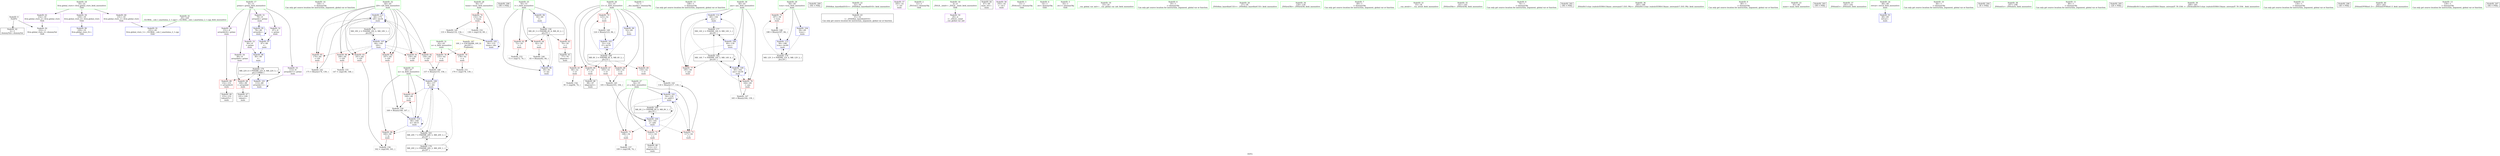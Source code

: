 digraph "SVFG" {
	label="SVFG";

	Node0x55d186f263c0 [shape=record,color=grey,label="{NodeID: 0\nNullPtr}"];
	Node0x55d186f263c0 -> Node0x55d186f406a0[style=solid];
	Node0x55d186f263c0 -> Node0x55d186f440b0[style=solid];
	Node0x55d186f40cb0 [shape=record,color=blue,label="{NodeID: 97\n87\<--89\n\<--\nmain\n}"];
	Node0x55d186f40cb0 -> Node0x55d186f40d80[style=dashed];
	Node0x55d186f26740 [shape=record,color=green,label="{NodeID: 14\n144\<--1\n\<--dummyObj\nCan only get source location for instruction, argument, global var or function.}"];
	Node0x55d186f45880 [shape=record,color=blue,label="{NodeID: 111\n64\<--175\ni20\<--inc34\nmain\n}"];
	Node0x55d186f45880 -> Node0x55d186f43690[style=dashed];
	Node0x55d186f45880 -> Node0x55d186f43760[style=dashed];
	Node0x55d186f45880 -> Node0x55d186f43830[style=dashed];
	Node0x55d186f45880 -> Node0x55d186f43900[style=dashed];
	Node0x55d186f45880 -> Node0x55d186f439d0[style=dashed];
	Node0x55d186f45880 -> Node0x55d186f43aa0[style=dashed];
	Node0x55d186f45880 -> Node0x55d186f45880[style=dashed];
	Node0x55d186f45880 -> Node0x55d186f53d50[style=dashed];
	Node0x55d186f3fa50 [shape=record,color=green,label="{NodeID: 28\n56\<--57\ntnum\<--tnum_field_insensitive\nmain\n}"];
	Node0x55d186f3fa50 -> Node0x55d186f431b0[style=solid];
	Node0x55d186f3fa50 -> Node0x55d186f41330[style=solid];
	Node0x55d186f610e0 [shape=record,color=black,label="{NodeID: 208\n190 = PHI()\n}"];
	Node0x55d186f406a0 [shape=record,color=black,label="{NodeID: 42\n2\<--3\ndummyVal\<--dummyVal\n}"];
	Node0x55d186f42280 [shape=record,color=purple,label="{NodeID: 56\n151\<--8\narrayidx24\<--prime\nmain\n}"];
	Node0x55d186f42280 -> Node0x55d186f43de0[style=solid];
	Node0x55d186f488c0 [shape=record,color=grey,label="{NodeID: 153\n73 = cmp(72, 74, )\n}"];
	Node0x55d186f42e70 [shape=record,color=red,label="{NodeID: 70\n123\<--52\n\<--i1\nmain\n}"];
	Node0x55d186f42e70 -> Node0x55d186f482c0[style=solid];
	Node0x55d186f439d0 [shape=record,color=red,label="{NodeID: 84\n167\<--64\n\<--i20\nmain\n}"];
	Node0x55d186f439d0 -> Node0x55d186f48440[style=solid];
	Node0x55d186f254d0 [shape=record,color=green,label="{NodeID: 1\n7\<--1\n__dso_handle\<--dummyObj\nGlob }"];
	Node0x55d186f40d80 [shape=record,color=blue,label="{NodeID: 98\n90\<--89\n\<--\nmain\n}"];
	Node0x55d186f40d80 -> Node0x55d186f51550[style=dashed];
	Node0x55d186f26810 [shape=record,color=green,label="{NodeID: 15\n148\<--1\n\<--dummyObj\nCan only get source location for instruction, argument, global var or function.}"];
	Node0x55d186f45950 [shape=record,color=blue,label="{NodeID: 112\n60\<--144\nans\<--\nmain\n}"];
	Node0x55d186f45950 -> Node0x55d186f43420[style=dashed];
	Node0x55d186f45950 -> Node0x55d186f53850[style=dashed];
	Node0x55d186f3fb20 [shape=record,color=green,label="{NodeID: 29\n58\<--59\ntcou\<--tcou_field_insensitive\nmain\n}"];
	Node0x55d186f3fb20 -> Node0x55d186f43280[style=solid];
	Node0x55d186f3fb20 -> Node0x55d186f41260[style=solid];
	Node0x55d186f3fb20 -> Node0x55d186f45a20[style=solid];
	Node0x55d186f611e0 [shape=record,color=black,label="{NodeID: 209\n194 = PHI()\n}"];
	Node0x55d186f407a0 [shape=record,color=black,label="{NodeID: 43\n31\<--32\n\<--_ZNSt8ios_base4InitD1Ev\nCan only get source location for instruction, argument, global var or function.}"];
	Node0x55d186f42350 [shape=record,color=purple,label="{NodeID: 57\n183\<--14\n\<--.str\nmain\n}"];
	Node0x55d186f48a40 [shape=record,color=grey,label="{NodeID: 154\n95 = cmp(94, 74, )\n}"];
	Node0x55d186f42f40 [shape=record,color=red,label="{NodeID: 71\n108\<--54\n\<--j\nmain\n}"];
	Node0x55d186f42f40 -> Node0x55d186f48ec0[style=solid];
	Node0x55d186f50b50 [shape=record,color=black,label="{NodeID: 168\nMR_6V_3 = PHI(MR_6V_4, MR_6V_2, )\npts\{53 \}\n}"];
	Node0x55d186f50b50 -> Node0x55d186f42a60[style=dashed];
	Node0x55d186f50b50 -> Node0x55d186f42b30[style=dashed];
	Node0x55d186f50b50 -> Node0x55d186f42c00[style=dashed];
	Node0x55d186f50b50 -> Node0x55d186f42cd0[style=dashed];
	Node0x55d186f50b50 -> Node0x55d186f42da0[style=dashed];
	Node0x55d186f50b50 -> Node0x55d186f42e70[style=dashed];
	Node0x55d186f50b50 -> Node0x55d186f41190[style=dashed];
	Node0x55d186f43aa0 [shape=record,color=red,label="{NodeID: 85\n174\<--64\n\<--i20\nmain\n}"];
	Node0x55d186f43aa0 -> Node0x55d186f41720[style=solid];
	Node0x55d186f26990 [shape=record,color=green,label="{NodeID: 2\n12\<--1\n_ZSt3cin\<--dummyObj\nGlob }"];
	Node0x55d186f40e50 [shape=record,color=blue,label="{NodeID: 99\n52\<--69\ni1\<--\nmain\n}"];
	Node0x55d186f40e50 -> Node0x55d186f50b50[style=dashed];
	Node0x55d186f27130 [shape=record,color=green,label="{NodeID: 16\n4\<--6\n_ZStL8__ioinit\<--_ZStL8__ioinit_field_insensitive\nGlob }"];
	Node0x55d186f27130 -> Node0x55d186f41da0[style=solid];
	Node0x55d186f45a20 [shape=record,color=blue,label="{NodeID: 113\n58\<--188\ntcou\<--inc40\nmain\n}"];
	Node0x55d186f45a20 -> Node0x55d186f53350[style=dashed];
	Node0x55d186f3fbf0 [shape=record,color=green,label="{NodeID: 30\n60\<--61\nans\<--ans_field_insensitive\nmain\n}"];
	Node0x55d186f3fbf0 -> Node0x55d186f43350[style=solid];
	Node0x55d186f3fbf0 -> Node0x55d186f43420[style=solid];
	Node0x55d186f3fbf0 -> Node0x55d186f45470[style=solid];
	Node0x55d186f3fbf0 -> Node0x55d186f456e0[style=solid];
	Node0x55d186f3fbf0 -> Node0x55d186f45950[style=solid];
	Node0x55d186f408a0 [shape=record,color=black,label="{NodeID: 44\n47\<--69\nmain_ret\<--\nmain\n}"];
	Node0x55d186f415a0 [shape=record,color=grey,label="{NodeID: 141\n133 = Binary(132, 134, )\n}"];
	Node0x55d186f415a0 -> Node0x55d186f41330[style=solid];
	Node0x55d186f42420 [shape=record,color=purple,label="{NodeID: 58\n193\<--16\n\<--.str.1\nmain\n}"];
	Node0x55d186f48bc0 [shape=record,color=grey,label="{NodeID: 155\n147 = cmp(146, 148, )\n}"];
	Node0x55d186f43010 [shape=record,color=red,label="{NodeID: 72\n111\<--54\n\<--j\nmain\n}"];
	Node0x55d186f43010 -> Node0x55d186f41c00[style=solid];
	Node0x55d186f51050 [shape=record,color=black,label="{NodeID: 169\nMR_8V_2 = PHI(MR_8V_6, MR_8V_1, )\npts\{55 \}\n}"];
	Node0x55d186f51050 -> Node0x55d186f40f20[style=dashed];
	Node0x55d186f51050 -> Node0x55d186f51050[style=dashed];
	Node0x55d186f43b70 [shape=record,color=red,label="{NodeID: 86\n160\<--66\n\<--m\nmain\n}"];
	Node0x55d186f43b70 -> Node0x55d186f48d40[style=solid];
	Node0x55d186f26ba0 [shape=record,color=green,label="{NodeID: 3\n13\<--1\n_ZSt4cout\<--dummyObj\nGlob }"];
	Node0x55d186f40f20 [shape=record,color=blue,label="{NodeID: 100\n54\<--105\nj\<--add\nmain\n}"];
	Node0x55d186f40f20 -> Node0x55d186f42f40[style=dashed];
	Node0x55d186f40f20 -> Node0x55d186f43010[style=dashed];
	Node0x55d186f40f20 -> Node0x55d186f430e0[style=dashed];
	Node0x55d186f40f20 -> Node0x55d186f410c0[style=dashed];
	Node0x55d186f40f20 -> Node0x55d186f51050[style=dashed];
	Node0x55d186f27200 [shape=record,color=green,label="{NodeID: 17\n8\<--11\nprime\<--prime_field_insensitive\nGlob }"];
	Node0x55d186f27200 -> Node0x55d186f41e70[style=solid];
	Node0x55d186f27200 -> Node0x55d186f41f40[style=solid];
	Node0x55d186f27200 -> Node0x55d186f42010[style=solid];
	Node0x55d186f27200 -> Node0x55d186f420e0[style=solid];
	Node0x55d186f27200 -> Node0x55d186f421b0[style=solid];
	Node0x55d186f27200 -> Node0x55d186f42280[style=solid];
	Node0x55d186f3fcc0 [shape=record,color=green,label="{NodeID: 31\n62\<--63\nn\<--n_field_insensitive\nmain\n}"];
	Node0x55d186f3fcc0 -> Node0x55d186f434f0[style=solid];
	Node0x55d186f3fcc0 -> Node0x55d186f435c0[style=solid];
	Node0x55d186f40970 [shape=record,color=black,label="{NodeID: 45\n77\<--76\nidxprom\<--\nmain\n}"];
	Node0x55d186f41720 [shape=record,color=grey,label="{NodeID: 142\n175 = Binary(174, 139, )\n}"];
	Node0x55d186f41720 -> Node0x55d186f45880[style=solid];
	Node0x55d186f424f0 [shape=record,color=purple,label="{NodeID: 59\n230\<--18\nllvm.global_ctors_0\<--llvm.global_ctors\nGlob }"];
	Node0x55d186f424f0 -> Node0x55d186f43eb0[style=solid];
	Node0x55d186f48d40 [shape=record,color=grey,label="{NodeID: 156\n162 = cmp(160, 161, )\n}"];
	Node0x55d186f430e0 [shape=record,color=red,label="{NodeID: 73\n117\<--54\n\<--j\nmain\n}"];
	Node0x55d186f430e0 -> Node0x55d186f418a0[style=solid];
	Node0x55d186f51550 [shape=record,color=black,label="{NodeID: 170\nMR_22V_6 = PHI(MR_22V_9, MR_22V_5, )\npts\{110000 \}\n}"];
	Node0x55d186f51550 -> Node0x55d186f43d10[style=dashed];
	Node0x55d186f51550 -> Node0x55d186f43de0[style=dashed];
	Node0x55d186f51550 -> Node0x55d186f40ff0[style=dashed];
	Node0x55d186f51550 -> Node0x55d186f51550[style=dashed];
	Node0x55d186f43c40 [shape=record,color=red,label="{NodeID: 87\n168\<--66\n\<--m\nmain\n}"];
	Node0x55d186f43c40 -> Node0x55d186f48440[style=solid];
	Node0x55d186f279a0 [shape=record,color=green,label="{NodeID: 4\n14\<--1\n.str\<--dummyObj\nGlob }"];
	Node0x55d186f40ff0 [shape=record,color=blue,label="{NodeID: 101\n113\<--89\narrayidx11\<--\nmain\n}"];
	Node0x55d186f40ff0 -> Node0x55d186f40ff0[style=dashed];
	Node0x55d186f40ff0 -> Node0x55d186f51550[style=dashed];
	Node0x55d186f272d0 [shape=record,color=green,label="{NodeID: 18\n18\<--22\nllvm.global_ctors\<--llvm.global_ctors_field_insensitive\nGlob }"];
	Node0x55d186f272d0 -> Node0x55d186f424f0[style=solid];
	Node0x55d186f272d0 -> Node0x55d186f425f0[style=solid];
	Node0x55d186f272d0 -> Node0x55d186f426f0[style=solid];
	Node0x55d186f3fd90 [shape=record,color=green,label="{NodeID: 32\n64\<--65\ni20\<--i20_field_insensitive\nmain\n}"];
	Node0x55d186f3fd90 -> Node0x55d186f43690[style=solid];
	Node0x55d186f3fd90 -> Node0x55d186f43760[style=solid];
	Node0x55d186f3fd90 -> Node0x55d186f43830[style=solid];
	Node0x55d186f3fd90 -> Node0x55d186f43900[style=solid];
	Node0x55d186f3fd90 -> Node0x55d186f439d0[style=solid];
	Node0x55d186f3fd90 -> Node0x55d186f43aa0[style=solid];
	Node0x55d186f3fd90 -> Node0x55d186f45540[style=solid];
	Node0x55d186f3fd90 -> Node0x55d186f45880[style=solid];
	Node0x55d186f40a40 [shape=record,color=black,label="{NodeID: 46\n98\<--97\nidxprom5\<--\nmain\n}"];
	Node0x55d186f418a0 [shape=record,color=grey,label="{NodeID: 143\n118 = Binary(117, 116, )\n}"];
	Node0x55d186f418a0 -> Node0x55d186f410c0[style=solid];
	Node0x55d186f425f0 [shape=record,color=purple,label="{NodeID: 60\n231\<--18\nllvm.global_ctors_1\<--llvm.global_ctors\nGlob }"];
	Node0x55d186f425f0 -> Node0x55d186f43fb0[style=solid];
	Node0x55d186f48ec0 [shape=record,color=grey,label="{NodeID: 157\n109 = cmp(108, 74, )\n}"];
	Node0x55d186f431b0 [shape=record,color=red,label="{NodeID: 74\n132\<--56\n\<--tnum\nmain\n}"];
	Node0x55d186f431b0 -> Node0x55d186f415a0[style=solid];
	Node0x55d186f431b0 -> Node0x55d186f48740[style=solid];
	Node0x55d186f43d10 [shape=record,color=red,label="{NodeID: 88\n100\<--99\n\<--arrayidx6\nmain\n}"];
	Node0x55d186f43d10 -> Node0x55d186f40b10[style=solid];
	Node0x55d186f27a30 [shape=record,color=green,label="{NodeID: 5\n16\<--1\n.str.1\<--dummyObj\nGlob }"];
	Node0x55d186f410c0 [shape=record,color=blue,label="{NodeID: 102\n54\<--118\nj\<--add13\nmain\n}"];
	Node0x55d186f410c0 -> Node0x55d186f42f40[style=dashed];
	Node0x55d186f410c0 -> Node0x55d186f43010[style=dashed];
	Node0x55d186f410c0 -> Node0x55d186f430e0[style=dashed];
	Node0x55d186f410c0 -> Node0x55d186f410c0[style=dashed];
	Node0x55d186f410c0 -> Node0x55d186f51050[style=dashed];
	Node0x55d186f273a0 [shape=record,color=green,label="{NodeID: 19\n23\<--24\n__cxx_global_var_init\<--__cxx_global_var_init_field_insensitive\n}"];
	Node0x55d186f3fe60 [shape=record,color=green,label="{NodeID: 33\n66\<--67\nm\<--m_field_insensitive\nmain\n}"];
	Node0x55d186f3fe60 -> Node0x55d186f43b70[style=solid];
	Node0x55d186f3fe60 -> Node0x55d186f43c40[style=solid];
	Node0x55d186f3fe60 -> Node0x55d186f45610[style=solid];
	Node0x55d186f3fe60 -> Node0x55d186f457b0[style=solid];
	Node0x55d186f40b10 [shape=record,color=black,label="{NodeID: 47\n101\<--100\ntobool\<--\nmain\n}"];
	Node0x55d186f41a20 [shape=record,color=grey,label="{NodeID: 144\n83 = Binary(82, 84, )\n}"];
	Node0x55d186f41a20 -> Node0x55d186f40be0[style=solid];
	Node0x55d186f426f0 [shape=record,color=purple,label="{NodeID: 61\n232\<--18\nllvm.global_ctors_2\<--llvm.global_ctors\nGlob }"];
	Node0x55d186f426f0 -> Node0x55d186f440b0[style=solid];
	Node0x55d186f4d950 [shape=record,color=black,label="{NodeID: 158\nMR_4V_3 = PHI(MR_4V_4, MR_4V_2, )\npts\{51 \}\n}"];
	Node0x55d186f4d950 -> Node0x55d186f427f0[style=dashed];
	Node0x55d186f4d950 -> Node0x55d186f428c0[style=dashed];
	Node0x55d186f4d950 -> Node0x55d186f42990[style=dashed];
	Node0x55d186f4d950 -> Node0x55d186f40be0[style=dashed];
	Node0x55d186f43280 [shape=record,color=red,label="{NodeID: 75\n187\<--58\n\<--tcou\nmain\n}"];
	Node0x55d186f43280 -> Node0x55d186f48140[style=solid];
	Node0x55d186f43de0 [shape=record,color=red,label="{NodeID: 89\n152\<--151\n\<--arrayidx24\nmain\n}"];
	Node0x55d186f43de0 -> Node0x55d186f41cd0[style=solid];
	Node0x55d186f27c40 [shape=record,color=green,label="{NodeID: 6\n19\<--1\n\<--dummyObj\nCan only get source location for instruction, argument, global var or function.}"];
	Node0x55d186f41190 [shape=record,color=blue,label="{NodeID: 103\n52\<--124\ni1\<--inc16\nmain\n}"];
	Node0x55d186f41190 -> Node0x55d186f50b50[style=dashed];
	Node0x55d186f27470 [shape=record,color=green,label="{NodeID: 20\n27\<--28\n_ZNSt8ios_base4InitC1Ev\<--_ZNSt8ios_base4InitC1Ev_field_insensitive\n}"];
	Node0x55d186f3ff30 [shape=record,color=green,label="{NodeID: 34\n129\<--130\n_ZNSirsERi\<--_ZNSirsERi_field_insensitive\n}"];
	Node0x55d186f41c00 [shape=record,color=black,label="{NodeID: 48\n112\<--111\nidxprom10\<--\nmain\n}"];
	Node0x55d186f47d00 [shape=record,color=grey,label="{NodeID: 145\n105 = Binary(103, 104, )\n}"];
	Node0x55d186f47d00 -> Node0x55d186f40f20[style=solid];
	Node0x55d186f427f0 [shape=record,color=red,label="{NodeID: 62\n72\<--50\n\<--i\nmain\n}"];
	Node0x55d186f427f0 -> Node0x55d186f488c0[style=solid];
	Node0x55d186f43350 [shape=record,color=red,label="{NodeID: 76\n164\<--60\n\<--ans\nmain\n}"];
	Node0x55d186f43350 -> Node0x55d186f47fc0[style=solid];
	Node0x55d186f43eb0 [shape=record,color=blue,label="{NodeID: 90\n230\<--19\nllvm.global_ctors_0\<--\nGlob }"];
	Node0x55d186f27cd0 [shape=record,color=green,label="{NodeID: 7\n69\<--1\n\<--dummyObj\nCan only get source location for instruction, argument, global var or function.}"];
	Node0x55d186f55fc0 [shape=record,color=yellow,style=double,label="{NodeID: 187\n16V_1 = ENCHI(MR_16V_0)\npts\{63 \}\nFun[main]}"];
	Node0x55d186f55fc0 -> Node0x55d186f434f0[style=dashed];
	Node0x55d186f55fc0 -> Node0x55d186f435c0[style=dashed];
	Node0x55d186f41260 [shape=record,color=blue,label="{NodeID: 104\n58\<--69\ntcou\<--\nmain\n}"];
	Node0x55d186f41260 -> Node0x55d186f53350[style=dashed];
	Node0x55d186f27540 [shape=record,color=green,label="{NodeID: 21\n33\<--34\n__cxa_atexit\<--__cxa_atexit_field_insensitive\n}"];
	Node0x55d186f40000 [shape=record,color=green,label="{NodeID: 35\n141\<--142\n_ZNSirsERx\<--_ZNSirsERx_field_insensitive\n}"];
	Node0x55d186f41cd0 [shape=record,color=black,label="{NodeID: 49\n153\<--152\ntobool25\<--\nmain\n}"];
	Node0x55d186f47e40 [shape=record,color=grey,label="{NodeID: 146\n157 = Binary(155, 156, )\n}"];
	Node0x55d186f47e40 -> Node0x55d186f45610[style=solid];
	Node0x55d186f428c0 [shape=record,color=red,label="{NodeID: 63\n76\<--50\n\<--i\nmain\n}"];
	Node0x55d186f428c0 -> Node0x55d186f40970[style=solid];
	Node0x55d186f43420 [shape=record,color=red,label="{NodeID: 77\n195\<--60\n\<--ans\nmain\n}"];
	Node0x55d186f43fb0 [shape=record,color=blue,label="{NodeID: 91\n231\<--20\nllvm.global_ctors_1\<--_GLOBAL__sub_I_anarinima_2_1.cpp\nGlob }"];
	Node0x55d186f27d60 [shape=record,color=green,label="{NodeID: 8\n74\<--1\n\<--dummyObj\nCan only get source location for instruction, argument, global var or function.}"];
	Node0x55d186f41330 [shape=record,color=blue,label="{NodeID: 105\n56\<--133\ntnum\<--dec\nmain\n}"];
	Node0x55d186f41330 -> Node0x55d186f431b0[style=dashed];
	Node0x55d186f41330 -> Node0x55d186f41330[style=dashed];
	Node0x55d186f27610 [shape=record,color=green,label="{NodeID: 22\n32\<--38\n_ZNSt8ios_base4InitD1Ev\<--_ZNSt8ios_base4InitD1Ev_field_insensitive\n}"];
	Node0x55d186f27610 -> Node0x55d186f407a0[style=solid];
	Node0x55d186d3c8f0 [shape=record,color=black,label="{NodeID: 202\n196 = PHI()\n}"];
	Node0x55d186f400d0 [shape=record,color=green,label="{NodeID: 36\n185\<--186\n_ZStlsISt11char_traitsIcEERSt13basic_ostreamIcT_ES5_PKc\<--_ZStlsISt11char_traitsIcEERSt13basic_ostreamIcT_ES5_PKc_field_insensitive\n}"];
	Node0x55d186f41da0 [shape=record,color=purple,label="{NodeID: 50\n29\<--4\n\<--_ZStL8__ioinit\n__cxx_global_var_init\n}"];
	Node0x55d186f47fc0 [shape=record,color=grey,label="{NodeID: 147\n165 = Binary(164, 139, )\n}"];
	Node0x55d186f47fc0 -> Node0x55d186f456e0[style=solid];
	Node0x55d186f42990 [shape=record,color=red,label="{NodeID: 64\n82\<--50\n\<--i\nmain\n}"];
	Node0x55d186f42990 -> Node0x55d186f41a20[style=solid];
	Node0x55d186f434f0 [shape=record,color=red,label="{NodeID: 78\n155\<--62\n\<--n\nmain\n}"];
	Node0x55d186f434f0 -> Node0x55d186f47e40[style=solid];
	Node0x55d186f440b0 [shape=record,color=blue, style = dotted,label="{NodeID: 92\n232\<--3\nllvm.global_ctors_2\<--dummyVal\nGlob }"];
	Node0x55d186f27df0 [shape=record,color=green,label="{NodeID: 9\n80\<--1\n\<--dummyObj\nCan only get source location for instruction, argument, global var or function.}"];
	Node0x55d186f45470 [shape=record,color=blue,label="{NodeID: 106\n60\<--139\nans\<--\nmain\n}"];
	Node0x55d186f45470 -> Node0x55d186f43350[style=dashed];
	Node0x55d186f45470 -> Node0x55d186f43420[style=dashed];
	Node0x55d186f45470 -> Node0x55d186f456e0[style=dashed];
	Node0x55d186f45470 -> Node0x55d186f45950[style=dashed];
	Node0x55d186f45470 -> Node0x55d186f4ed50[style=dashed];
	Node0x55d186f45470 -> Node0x55d186f53850[style=dashed];
	Node0x55d186f3f680 [shape=record,color=green,label="{NodeID: 23\n45\<--46\nmain\<--main_field_insensitive\n}"];
	Node0x55d186f5fed0 [shape=record,color=black,label="{NodeID: 203\n199 = PHI()\n}"];
	Node0x55d186f401a0 [shape=record,color=green,label="{NodeID: 37\n191\<--192\n_ZNSolsEi\<--_ZNSolsEi_field_insensitive\n}"];
	Node0x55d186f41e70 [shape=record,color=purple,label="{NodeID: 51\n78\<--8\narrayidx\<--prime\nmain\n}"];
	Node0x55d186f41e70 -> Node0x55d186f44350[style=solid];
	Node0x55d186f48140 [shape=record,color=grey,label="{NodeID: 148\n188 = Binary(187, 84, )\n}"];
	Node0x55d186f48140 -> Node0x55d186f45a20[style=solid];
	Node0x55d186f42a60 [shape=record,color=red,label="{NodeID: 65\n94\<--52\n\<--i1\nmain\n}"];
	Node0x55d186f42a60 -> Node0x55d186f48a40[style=solid];
	Node0x55d186f4ed50 [shape=record,color=black,label="{NodeID: 162\nMR_14V_7 = PHI(MR_14V_5, MR_14V_4, )\npts\{61 \}\n}"];
	Node0x55d186f4ed50 -> Node0x55d186f43350[style=dashed];
	Node0x55d186f4ed50 -> Node0x55d186f43420[style=dashed];
	Node0x55d186f4ed50 -> Node0x55d186f456e0[style=dashed];
	Node0x55d186f4ed50 -> Node0x55d186f45950[style=dashed];
	Node0x55d186f4ed50 -> Node0x55d186f4ed50[style=dashed];
	Node0x55d186f4ed50 -> Node0x55d186f53850[style=dashed];
	Node0x55d186f435c0 [shape=record,color=red,label="{NodeID: 79\n178\<--62\n\<--n\nmain\n}"];
	Node0x55d186f435c0 -> Node0x55d186f485c0[style=solid];
	Node0x55d186f53350 [shape=record,color=black,label="{NodeID: 176\nMR_12V_3 = PHI(MR_12V_4, MR_12V_2, )\npts\{59 \}\n}"];
	Node0x55d186f53350 -> Node0x55d186f43280[style=dashed];
	Node0x55d186f53350 -> Node0x55d186f45a20[style=dashed];
	Node0x55d186f441b0 [shape=record,color=blue,label="{NodeID: 93\n48\<--69\nretval\<--\nmain\n}"];
	Node0x55d186f27e80 [shape=record,color=green,label="{NodeID: 10\n84\<--1\n\<--dummyObj\nCan only get source location for instruction, argument, global var or function.}"];
	Node0x55d186f45540 [shape=record,color=blue,label="{NodeID: 107\n64\<--144\ni20\<--\nmain\n}"];
	Node0x55d186f45540 -> Node0x55d186f43690[style=dashed];
	Node0x55d186f45540 -> Node0x55d186f43760[style=dashed];
	Node0x55d186f45540 -> Node0x55d186f43830[style=dashed];
	Node0x55d186f45540 -> Node0x55d186f43900[style=dashed];
	Node0x55d186f45540 -> Node0x55d186f439d0[style=dashed];
	Node0x55d186f45540 -> Node0x55d186f43aa0[style=dashed];
	Node0x55d186f45540 -> Node0x55d186f45880[style=dashed];
	Node0x55d186f45540 -> Node0x55d186f53d50[style=dashed];
	Node0x55d186f3f710 [shape=record,color=green,label="{NodeID: 24\n48\<--49\nretval\<--retval_field_insensitive\nmain\n}"];
	Node0x55d186f3f710 -> Node0x55d186f441b0[style=solid];
	Node0x55d186f60240 [shape=record,color=black,label="{NodeID: 204\n30 = PHI()\n}"];
	Node0x55d186f402a0 [shape=record,color=green,label="{NodeID: 38\n197\<--198\n_ZNSolsEx\<--_ZNSolsEx_field_insensitive\n}"];
	Node0x55d186f41f40 [shape=record,color=purple,label="{NodeID: 52\n87\<--8\n\<--prime\nmain\n}"];
	Node0x55d186f41f40 -> Node0x55d186f40cb0[style=solid];
	Node0x55d186f482c0 [shape=record,color=grey,label="{NodeID: 149\n124 = Binary(123, 84, )\n}"];
	Node0x55d186f482c0 -> Node0x55d186f41190[style=solid];
	Node0x55d186f42b30 [shape=record,color=red,label="{NodeID: 66\n97\<--52\n\<--i1\nmain\n}"];
	Node0x55d186f42b30 -> Node0x55d186f40a40[style=solid];
	Node0x55d186f4f250 [shape=record,color=black,label="{NodeID: 163\nMR_20V_7 = PHI(MR_20V_5, MR_20V_3, )\npts\{67 \}\n}"];
	Node0x55d186f4f250 -> Node0x55d186f45610[style=dashed];
	Node0x55d186f4f250 -> Node0x55d186f4f250[style=dashed];
	Node0x55d186f4f250 -> Node0x55d186f54250[style=dashed];
	Node0x55d186f43690 [shape=record,color=red,label="{NodeID: 80\n146\<--64\n\<--i20\nmain\n}"];
	Node0x55d186f43690 -> Node0x55d186f48bc0[style=solid];
	Node0x55d186f53850 [shape=record,color=black,label="{NodeID: 177\nMR_14V_2 = PHI(MR_14V_9, MR_14V_1, )\npts\{61 \}\n}"];
	Node0x55d186f53850 -> Node0x55d186f45470[style=dashed];
	Node0x55d186f44280 [shape=record,color=blue,label="{NodeID: 94\n50\<--69\ni\<--\nmain\n}"];
	Node0x55d186f44280 -> Node0x55d186f4d950[style=dashed];
	Node0x55d186f27f50 [shape=record,color=green,label="{NodeID: 11\n89\<--1\n\<--dummyObj\nCan only get source location for instruction, argument, global var or function.}"];
	Node0x55d186f45610 [shape=record,color=blue,label="{NodeID: 108\n66\<--157\nm\<--div\nmain\n}"];
	Node0x55d186f45610 -> Node0x55d186f43b70[style=dashed];
	Node0x55d186f45610 -> Node0x55d186f43c40[style=dashed];
	Node0x55d186f45610 -> Node0x55d186f457b0[style=dashed];
	Node0x55d186f45610 -> Node0x55d186f4f250[style=dashed];
	Node0x55d186f3f7e0 [shape=record,color=green,label="{NodeID: 25\n50\<--51\ni\<--i_field_insensitive\nmain\n}"];
	Node0x55d186f3f7e0 -> Node0x55d186f427f0[style=solid];
	Node0x55d186f3f7e0 -> Node0x55d186f428c0[style=solid];
	Node0x55d186f3f7e0 -> Node0x55d186f42990[style=solid];
	Node0x55d186f3f7e0 -> Node0x55d186f44280[style=solid];
	Node0x55d186f3f7e0 -> Node0x55d186f40be0[style=solid];
	Node0x55d186f60340 [shape=record,color=black,label="{NodeID: 205\n128 = PHI()\n}"];
	Node0x55d186f403a0 [shape=record,color=green,label="{NodeID: 39\n200\<--201\n_ZSt4endlIcSt11char_traitsIcEERSt13basic_ostreamIT_T0_ES6_\<--_ZSt4endlIcSt11char_traitsIcEERSt13basic_ostreamIT_T0_ES6__field_insensitive\n}"];
	Node0x55d186f42010 [shape=record,color=purple,label="{NodeID: 53\n90\<--8\n\<--prime\nmain\n}"];
	Node0x55d186f42010 -> Node0x55d186f40d80[style=solid];
	Node0x55d186f48440 [shape=record,color=grey,label="{NodeID: 150\n169 = Binary(168, 167, )\n}"];
	Node0x55d186f48440 -> Node0x55d186f457b0[style=solid];
	Node0x55d186f42c00 [shape=record,color=red,label="{NodeID: 67\n103\<--52\n\<--i1\nmain\n}"];
	Node0x55d186f42c00 -> Node0x55d186f47d00[style=solid];
	Node0x55d186f43760 [shape=record,color=red,label="{NodeID: 81\n150\<--64\n\<--i20\nmain\n}"];
	Node0x55d186f53d50 [shape=record,color=black,label="{NodeID: 178\nMR_18V_2 = PHI(MR_18V_4, MR_18V_1, )\npts\{65 \}\n}"];
	Node0x55d186f53d50 -> Node0x55d186f45540[style=dashed];
	Node0x55d186f44350 [shape=record,color=blue,label="{NodeID: 95\n78\<--80\narrayidx\<--\nmain\n}"];
	Node0x55d186f44350 -> Node0x55d186f44350[style=dashed];
	Node0x55d186f44350 -> Node0x55d186f40cb0[style=dashed];
	Node0x55d186f265a0 [shape=record,color=green,label="{NodeID: 12\n134\<--1\n\<--dummyObj\nCan only get source location for instruction, argument, global var or function.}"];
	Node0x55d186f456e0 [shape=record,color=blue,label="{NodeID: 109\n60\<--165\nans\<--inc30\nmain\n}"];
	Node0x55d186f456e0 -> Node0x55d186f43350[style=dashed];
	Node0x55d186f456e0 -> Node0x55d186f456e0[style=dashed];
	Node0x55d186f456e0 -> Node0x55d186f4ed50[style=dashed];
	Node0x55d186f3f8b0 [shape=record,color=green,label="{NodeID: 26\n52\<--53\ni1\<--i1_field_insensitive\nmain\n}"];
	Node0x55d186f3f8b0 -> Node0x55d186f42a60[style=solid];
	Node0x55d186f3f8b0 -> Node0x55d186f42b30[style=solid];
	Node0x55d186f3f8b0 -> Node0x55d186f42c00[style=solid];
	Node0x55d186f3f8b0 -> Node0x55d186f42cd0[style=solid];
	Node0x55d186f3f8b0 -> Node0x55d186f42da0[style=solid];
	Node0x55d186f3f8b0 -> Node0x55d186f42e70[style=solid];
	Node0x55d186f3f8b0 -> Node0x55d186f40e50[style=solid];
	Node0x55d186f3f8b0 -> Node0x55d186f41190[style=solid];
	Node0x55d186f60440 [shape=record,color=black,label="{NodeID: 206\n140 = PHI()\n}"];
	Node0x55d186f404a0 [shape=record,color=green,label="{NodeID: 40\n202\<--203\n_ZNSolsEPFRSoS_E\<--_ZNSolsEPFRSoS_E_field_insensitive\n}"];
	Node0x55d186f420e0 [shape=record,color=purple,label="{NodeID: 54\n99\<--8\narrayidx6\<--prime\nmain\n}"];
	Node0x55d186f420e0 -> Node0x55d186f43d10[style=solid];
	Node0x55d186f485c0 [shape=record,color=grey,label="{NodeID: 151\n179 = cmp(178, 139, )\n}"];
	Node0x55d186f42cd0 [shape=record,color=red,label="{NodeID: 68\n104\<--52\n\<--i1\nmain\n}"];
	Node0x55d186f42cd0 -> Node0x55d186f47d00[style=solid];
	Node0x55d186f43830 [shape=record,color=red,label="{NodeID: 82\n156\<--64\n\<--i20\nmain\n}"];
	Node0x55d186f43830 -> Node0x55d186f47e40[style=solid];
	Node0x55d186f54250 [shape=record,color=black,label="{NodeID: 179\nMR_20V_2 = PHI(MR_20V_3, MR_20V_1, )\npts\{67 \}\n}"];
	Node0x55d186f54250 -> Node0x55d186f45610[style=dashed];
	Node0x55d186f54250 -> Node0x55d186f4f250[style=dashed];
	Node0x55d186f54250 -> Node0x55d186f54250[style=dashed];
	Node0x55d186f40be0 [shape=record,color=blue,label="{NodeID: 96\n50\<--83\ni\<--inc\nmain\n}"];
	Node0x55d186f40be0 -> Node0x55d186f4d950[style=dashed];
	Node0x55d186f26670 [shape=record,color=green,label="{NodeID: 13\n139\<--1\n\<--dummyObj\nCan only get source location for instruction, argument, global var or function.}"];
	Node0x55d186f457b0 [shape=record,color=blue,label="{NodeID: 110\n66\<--169\nm\<--div31\nmain\n}"];
	Node0x55d186f457b0 -> Node0x55d186f43b70[style=dashed];
	Node0x55d186f457b0 -> Node0x55d186f43c40[style=dashed];
	Node0x55d186f457b0 -> Node0x55d186f457b0[style=dashed];
	Node0x55d186f457b0 -> Node0x55d186f4f250[style=dashed];
	Node0x55d186f3f980 [shape=record,color=green,label="{NodeID: 27\n54\<--55\nj\<--j_field_insensitive\nmain\n}"];
	Node0x55d186f3f980 -> Node0x55d186f42f40[style=solid];
	Node0x55d186f3f980 -> Node0x55d186f43010[style=solid];
	Node0x55d186f3f980 -> Node0x55d186f430e0[style=solid];
	Node0x55d186f3f980 -> Node0x55d186f40f20[style=solid];
	Node0x55d186f3f980 -> Node0x55d186f410c0[style=solid];
	Node0x55d186f60f80 [shape=record,color=black,label="{NodeID: 207\n184 = PHI()\n}"];
	Node0x55d186f405a0 [shape=record,color=green,label="{NodeID: 41\n20\<--226\n_GLOBAL__sub_I_anarinima_2_1.cpp\<--_GLOBAL__sub_I_anarinima_2_1.cpp_field_insensitive\n}"];
	Node0x55d186f405a0 -> Node0x55d186f43fb0[style=solid];
	Node0x55d186f421b0 [shape=record,color=purple,label="{NodeID: 55\n113\<--8\narrayidx11\<--prime\nmain\n}"];
	Node0x55d186f421b0 -> Node0x55d186f40ff0[style=solid];
	Node0x55d186f48740 [shape=record,color=grey,label="{NodeID: 152\n136 = cmp(132, 69, )\n}"];
	Node0x55d186f42da0 [shape=record,color=red,label="{NodeID: 69\n116\<--52\n\<--i1\nmain\n}"];
	Node0x55d186f42da0 -> Node0x55d186f418a0[style=solid];
	Node0x55d186f43900 [shape=record,color=red,label="{NodeID: 83\n161\<--64\n\<--i20\nmain\n}"];
	Node0x55d186f43900 -> Node0x55d186f48d40[style=solid];
}
